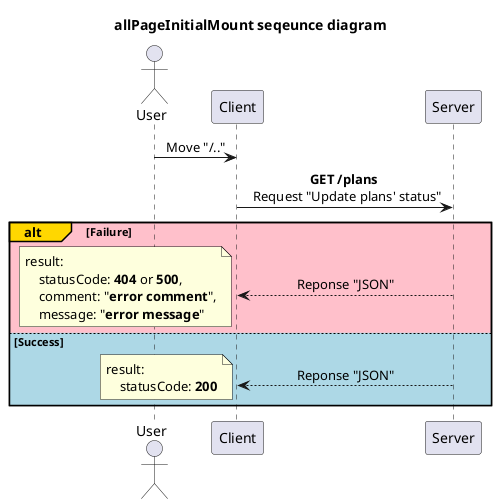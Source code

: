 @startuml allPageInitialMount
'http://localhost:3000/

title allPageInitialMount seqeunce diagram

skinparam SequenceMessageAlignment center

participant Server order 30
participant Client order 20
actor User order 10

User -> Client: Move "/.."

Client -> Server: **GET /plans** \n Request "Update plans' status"

alt#Gold #Pink Failure
    Client <-- Server: Reponse "JSON"
    note left
        result:
            statusCode: **404** or **500**,
            comment: "**error comment**",
            message: "**error message**"
    end note

else #LightBlue Success
    Client <-- Server: Reponse "JSON"
    note left
        result:
            statusCode: **200**
    end note

end

@enduml